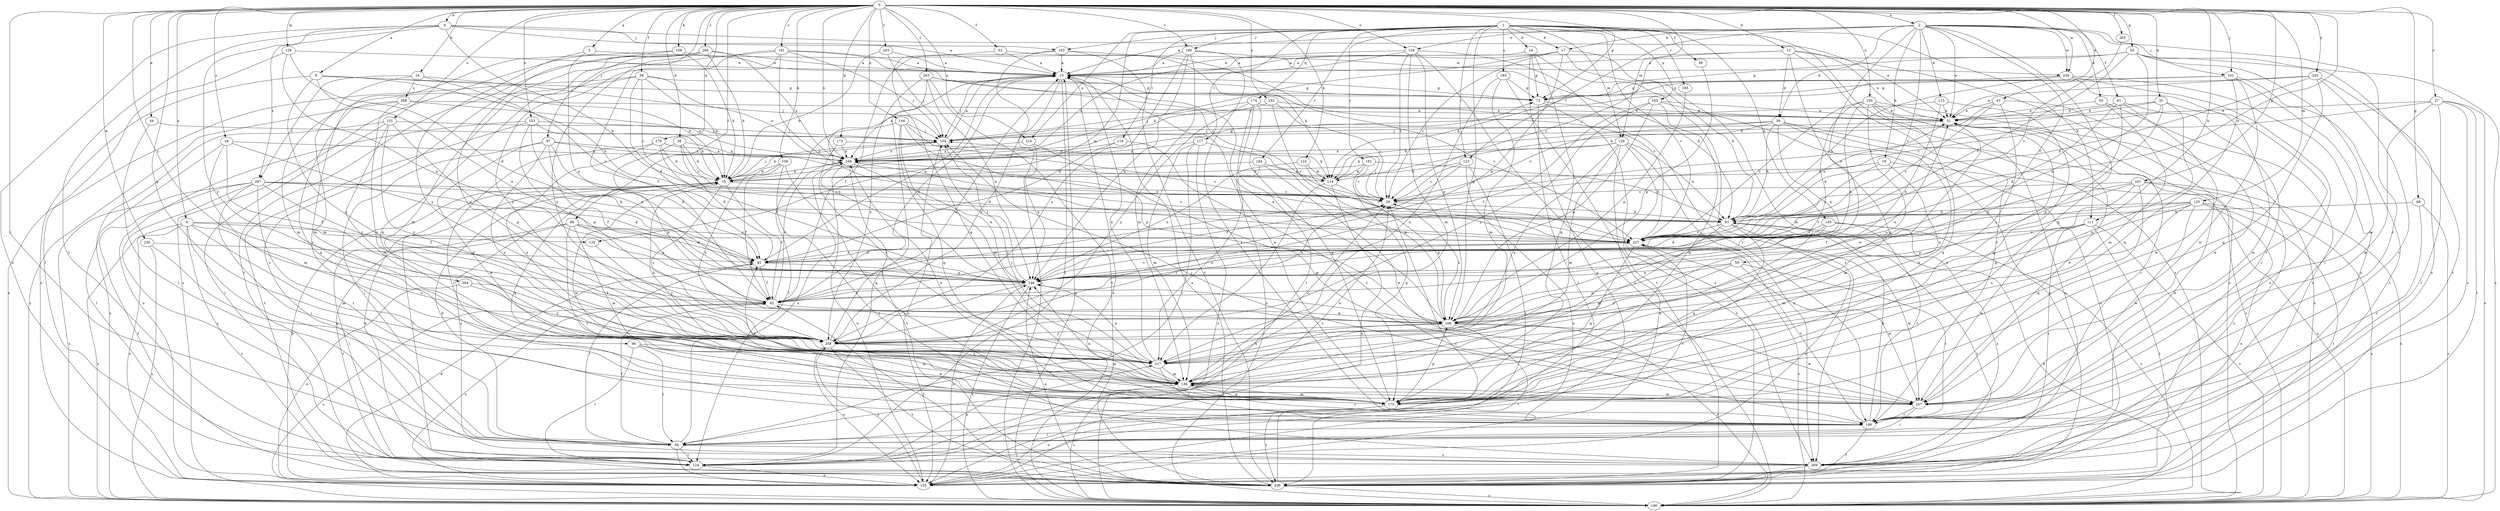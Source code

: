strict digraph  {
0;
1;
2;
4;
5;
8;
9;
10;
13;
14;
16;
17;
18;
19;
27;
28;
29;
35;
38;
39;
40;
43;
44;
50;
51;
53;
56;
58;
59;
61;
62;
65;
66;
68;
72;
83;
86;
94;
97;
101;
103;
104;
108;
109;
110;
111;
113;
114;
116;
117;
123;
124;
125;
126;
129;
132;
136;
144;
145;
146;
150;
151;
153;
154;
155;
161;
165;
166;
170;
173;
174;
175;
180;
181;
184;
185;
186;
191;
193;
196;
203;
205;
206;
216;
217;
227;
235;
236;
237;
248;
252;
255;
258;
263;
264;
266;
267;
268;
269;
0 -> 2  [label=a];
0 -> 4  [label=a];
0 -> 5  [label=a];
0 -> 8  [label=a];
0 -> 9  [label=a];
0 -> 13  [label=b];
0 -> 14  [label=b];
0 -> 27  [label=c];
0 -> 28  [label=c];
0 -> 35  [label=d];
0 -> 38  [label=d];
0 -> 43  [label=e];
0 -> 44  [label=e];
0 -> 53  [label=f];
0 -> 56  [label=f];
0 -> 65  [label=g];
0 -> 66  [label=g];
0 -> 68  [label=g];
0 -> 72  [label=g];
0 -> 83  [label=h];
0 -> 86  [label=i];
0 -> 94  [label=i];
0 -> 97  [label=j];
0 -> 101  [label=j];
0 -> 108  [label=k];
0 -> 109  [label=k];
0 -> 110  [label=k];
0 -> 111  [label=k];
0 -> 125  [label=m];
0 -> 126  [label=m];
0 -> 129  [label=m];
0 -> 144  [label=n];
0 -> 150  [label=o];
0 -> 151  [label=o];
0 -> 153  [label=o];
0 -> 154  [label=o];
0 -> 161  [label=p];
0 -> 170  [label=q];
0 -> 173  [label=q];
0 -> 180  [label=r];
0 -> 191  [label=s];
0 -> 203  [label=t];
0 -> 205  [label=t];
0 -> 216  [label=u];
0 -> 235  [label=w];
0 -> 236  [label=w];
0 -> 248  [label=x];
0 -> 252  [label=y];
0 -> 255  [label=y];
0 -> 263  [label=z];
0 -> 264  [label=z];
0 -> 266  [label=z];
1 -> 16  [label=b];
1 -> 17  [label=b];
1 -> 58  [label=f];
1 -> 111  [label=k];
1 -> 116  [label=l];
1 -> 117  [label=l];
1 -> 123  [label=l];
1 -> 129  [label=m];
1 -> 132  [label=m];
1 -> 145  [label=n];
1 -> 165  [label=p];
1 -> 166  [label=p];
1 -> 174  [label=q];
1 -> 180  [label=r];
1 -> 181  [label=r];
1 -> 184  [label=r];
1 -> 185  [label=r];
1 -> 193  [label=s];
1 -> 196  [label=s];
1 -> 216  [label=u];
1 -> 227  [label=v];
2 -> 10  [label=a];
2 -> 17  [label=b];
2 -> 18  [label=b];
2 -> 39  [label=d];
2 -> 50  [label=e];
2 -> 51  [label=e];
2 -> 59  [label=f];
2 -> 61  [label=f];
2 -> 101  [label=j];
2 -> 103  [label=j];
2 -> 113  [label=k];
2 -> 123  [label=l];
2 -> 146  [label=n];
2 -> 154  [label=o];
2 -> 175  [label=q];
2 -> 186  [label=r];
2 -> 227  [label=v];
2 -> 236  [label=w];
4 -> 94  [label=i];
4 -> 132  [label=m];
4 -> 136  [label=m];
4 -> 155  [label=o];
4 -> 196  [label=s];
4 -> 206  [label=t];
4 -> 217  [label=u];
4 -> 227  [label=v];
5 -> 146  [label=n];
5 -> 236  [label=w];
5 -> 258  [label=y];
8 -> 10  [label=a];
8 -> 51  [label=e];
8 -> 83  [label=h];
8 -> 103  [label=j];
8 -> 124  [label=l];
8 -> 155  [label=o];
8 -> 258  [label=y];
8 -> 267  [label=z];
9 -> 19  [label=b];
9 -> 72  [label=g];
9 -> 83  [label=h];
9 -> 146  [label=n];
9 -> 155  [label=o];
9 -> 258  [label=y];
10 -> 72  [label=g];
10 -> 104  [label=j];
10 -> 124  [label=l];
10 -> 196  [label=s];
10 -> 248  [label=x];
10 -> 258  [label=y];
13 -> 10  [label=a];
13 -> 29  [label=c];
13 -> 39  [label=d];
13 -> 51  [label=e];
13 -> 175  [label=q];
13 -> 186  [label=r];
13 -> 196  [label=s];
14 -> 104  [label=j];
14 -> 136  [label=m];
14 -> 227  [label=v];
14 -> 267  [label=z];
14 -> 268  [label=z];
16 -> 10  [label=a];
16 -> 72  [label=g];
16 -> 155  [label=o];
16 -> 175  [label=q];
16 -> 269  [label=z];
17 -> 10  [label=a];
17 -> 19  [label=b];
17 -> 29  [label=c];
17 -> 83  [label=h];
17 -> 136  [label=m];
17 -> 146  [label=n];
18 -> 19  [label=b];
18 -> 136  [label=m];
18 -> 196  [label=s];
18 -> 227  [label=v];
19 -> 29  [label=c];
19 -> 62  [label=f];
19 -> 104  [label=j];
19 -> 124  [label=l];
19 -> 175  [label=q];
19 -> 237  [label=w];
19 -> 258  [label=y];
19 -> 269  [label=z];
27 -> 29  [label=c];
27 -> 51  [label=e];
27 -> 124  [label=l];
27 -> 196  [label=s];
27 -> 206  [label=t];
27 -> 237  [label=w];
27 -> 269  [label=z];
28 -> 62  [label=f];
28 -> 124  [label=l];
28 -> 136  [label=m];
28 -> 146  [label=n];
28 -> 248  [label=x];
29 -> 83  [label=h];
29 -> 104  [label=j];
35 -> 29  [label=c];
35 -> 51  [label=e];
35 -> 114  [label=k];
35 -> 166  [label=p];
35 -> 217  [label=u];
35 -> 237  [label=w];
38 -> 19  [label=b];
38 -> 29  [label=c];
38 -> 40  [label=d];
38 -> 166  [label=p];
38 -> 248  [label=x];
39 -> 29  [label=c];
39 -> 83  [label=h];
39 -> 104  [label=j];
39 -> 114  [label=k];
39 -> 146  [label=n];
39 -> 155  [label=o];
39 -> 175  [label=q];
39 -> 196  [label=s];
40 -> 10  [label=a];
40 -> 62  [label=f];
40 -> 94  [label=i];
40 -> 146  [label=n];
40 -> 227  [label=v];
43 -> 51  [label=e];
43 -> 227  [label=v];
43 -> 237  [label=w];
43 -> 248  [label=x];
43 -> 258  [label=y];
44 -> 94  [label=i];
44 -> 104  [label=j];
50 -> 51  [label=e];
50 -> 136  [label=m];
50 -> 269  [label=z];
51 -> 104  [label=j];
51 -> 186  [label=r];
53 -> 10  [label=a];
53 -> 114  [label=k];
53 -> 175  [label=q];
56 -> 19  [label=b];
56 -> 29  [label=c];
56 -> 40  [label=d];
56 -> 72  [label=g];
56 -> 136  [label=m];
56 -> 196  [label=s];
56 -> 248  [label=x];
58 -> 166  [label=p];
59 -> 146  [label=n];
59 -> 166  [label=p];
59 -> 186  [label=r];
59 -> 237  [label=w];
59 -> 258  [label=y];
61 -> 40  [label=d];
61 -> 51  [label=e];
61 -> 166  [label=p];
61 -> 186  [label=r];
61 -> 237  [label=w];
62 -> 10  [label=a];
62 -> 29  [label=c];
62 -> 155  [label=o];
62 -> 166  [label=p];
62 -> 196  [label=s];
62 -> 248  [label=x];
65 -> 10  [label=a];
65 -> 72  [label=g];
65 -> 146  [label=n];
65 -> 196  [label=s];
65 -> 206  [label=t];
65 -> 227  [label=v];
65 -> 237  [label=w];
66 -> 94  [label=i];
66 -> 124  [label=l];
66 -> 136  [label=m];
66 -> 217  [label=u];
66 -> 237  [label=w];
68 -> 83  [label=h];
68 -> 186  [label=r];
68 -> 196  [label=s];
72 -> 51  [label=e];
72 -> 124  [label=l];
72 -> 269  [label=z];
83 -> 51  [label=e];
83 -> 136  [label=m];
83 -> 155  [label=o];
83 -> 175  [label=q];
83 -> 206  [label=t];
83 -> 227  [label=v];
83 -> 248  [label=x];
86 -> 40  [label=d];
86 -> 124  [label=l];
86 -> 136  [label=m];
86 -> 146  [label=n];
86 -> 186  [label=r];
86 -> 206  [label=t];
86 -> 227  [label=v];
94 -> 19  [label=b];
94 -> 29  [label=c];
94 -> 62  [label=f];
94 -> 124  [label=l];
94 -> 155  [label=o];
94 -> 227  [label=v];
94 -> 248  [label=x];
94 -> 269  [label=z];
97 -> 40  [label=d];
97 -> 62  [label=f];
97 -> 94  [label=i];
97 -> 114  [label=k];
97 -> 217  [label=u];
97 -> 237  [label=w];
97 -> 248  [label=x];
101 -> 72  [label=g];
101 -> 94  [label=i];
101 -> 104  [label=j];
101 -> 175  [label=q];
101 -> 206  [label=t];
101 -> 237  [label=w];
103 -> 10  [label=a];
103 -> 62  [label=f];
103 -> 196  [label=s];
103 -> 206  [label=t];
103 -> 227  [label=v];
104 -> 10  [label=a];
104 -> 19  [label=b];
104 -> 155  [label=o];
104 -> 248  [label=x];
108 -> 10  [label=a];
108 -> 19  [label=b];
108 -> 186  [label=r];
108 -> 258  [label=y];
109 -> 19  [label=b];
109 -> 62  [label=f];
109 -> 175  [label=q];
109 -> 258  [label=y];
109 -> 269  [label=z];
110 -> 114  [label=k];
110 -> 146  [label=n];
110 -> 227  [label=v];
111 -> 94  [label=i];
111 -> 136  [label=m];
111 -> 196  [label=s];
111 -> 206  [label=t];
111 -> 227  [label=v];
111 -> 237  [label=w];
113 -> 51  [label=e];
113 -> 104  [label=j];
113 -> 146  [label=n];
113 -> 175  [label=q];
114 -> 155  [label=o];
114 -> 166  [label=p];
114 -> 217  [label=u];
116 -> 40  [label=d];
116 -> 186  [label=r];
116 -> 248  [label=x];
117 -> 94  [label=i];
117 -> 136  [label=m];
117 -> 166  [label=p];
117 -> 196  [label=s];
117 -> 248  [label=x];
123 -> 19  [label=b];
123 -> 29  [label=c];
123 -> 62  [label=f];
123 -> 124  [label=l];
123 -> 155  [label=o];
124 -> 19  [label=b];
124 -> 155  [label=o];
124 -> 217  [label=u];
125 -> 83  [label=h];
125 -> 146  [label=n];
125 -> 155  [label=o];
125 -> 166  [label=p];
125 -> 196  [label=s];
125 -> 206  [label=t];
125 -> 217  [label=u];
125 -> 227  [label=v];
125 -> 237  [label=w];
126 -> 10  [label=a];
126 -> 40  [label=d];
126 -> 124  [label=l];
126 -> 146  [label=n];
129 -> 83  [label=h];
129 -> 114  [label=k];
129 -> 136  [label=m];
129 -> 155  [label=o];
129 -> 206  [label=t];
129 -> 217  [label=u];
129 -> 248  [label=x];
129 -> 269  [label=z];
132 -> 258  [label=y];
136 -> 29  [label=c];
136 -> 104  [label=j];
136 -> 175  [label=q];
136 -> 186  [label=r];
136 -> 196  [label=s];
136 -> 237  [label=w];
144 -> 104  [label=j];
144 -> 124  [label=l];
144 -> 136  [label=m];
144 -> 166  [label=p];
144 -> 175  [label=q];
144 -> 227  [label=v];
145 -> 40  [label=d];
145 -> 146  [label=n];
145 -> 186  [label=r];
145 -> 196  [label=s];
145 -> 227  [label=v];
145 -> 269  [label=z];
146 -> 62  [label=f];
146 -> 104  [label=j];
146 -> 196  [label=s];
146 -> 227  [label=v];
146 -> 258  [label=y];
150 -> 40  [label=d];
150 -> 51  [label=e];
150 -> 146  [label=n];
150 -> 155  [label=o];
150 -> 175  [label=q];
150 -> 196  [label=s];
150 -> 217  [label=u];
150 -> 227  [label=v];
151 -> 104  [label=j];
151 -> 124  [label=l];
151 -> 136  [label=m];
151 -> 166  [label=p];
151 -> 196  [label=s];
151 -> 258  [label=y];
153 -> 19  [label=b];
153 -> 104  [label=j];
153 -> 146  [label=n];
153 -> 155  [label=o];
153 -> 166  [label=p];
153 -> 206  [label=t];
154 -> 10  [label=a];
154 -> 29  [label=c];
154 -> 136  [label=m];
154 -> 166  [label=p];
154 -> 186  [label=r];
154 -> 196  [label=s];
154 -> 248  [label=x];
155 -> 19  [label=b];
155 -> 40  [label=d];
155 -> 146  [label=n];
155 -> 258  [label=y];
161 -> 29  [label=c];
161 -> 62  [label=f];
161 -> 166  [label=p];
161 -> 175  [label=q];
161 -> 196  [label=s];
161 -> 227  [label=v];
161 -> 269  [label=z];
165 -> 51  [label=e];
165 -> 62  [label=f];
165 -> 166  [label=p];
165 -> 175  [label=q];
165 -> 206  [label=t];
165 -> 258  [label=y];
166 -> 10  [label=a];
166 -> 29  [label=c];
166 -> 51  [label=e];
166 -> 146  [label=n];
166 -> 196  [label=s];
166 -> 206  [label=t];
166 -> 217  [label=u];
166 -> 237  [label=w];
166 -> 258  [label=y];
170 -> 19  [label=b];
170 -> 146  [label=n];
170 -> 186  [label=r];
170 -> 217  [label=u];
170 -> 248  [label=x];
173 -> 114  [label=k];
173 -> 217  [label=u];
173 -> 248  [label=x];
174 -> 51  [label=e];
174 -> 104  [label=j];
174 -> 124  [label=l];
174 -> 175  [label=q];
174 -> 196  [label=s];
174 -> 258  [label=y];
175 -> 10  [label=a];
175 -> 40  [label=d];
175 -> 51  [label=e];
175 -> 136  [label=m];
175 -> 146  [label=n];
175 -> 155  [label=o];
175 -> 166  [label=p];
175 -> 206  [label=t];
175 -> 248  [label=x];
180 -> 10  [label=a];
180 -> 83  [label=h];
180 -> 136  [label=m];
180 -> 146  [label=n];
180 -> 186  [label=r];
180 -> 258  [label=y];
181 -> 19  [label=b];
181 -> 29  [label=c];
181 -> 83  [label=h];
181 -> 114  [label=k];
181 -> 175  [label=q];
184 -> 19  [label=b];
184 -> 114  [label=k];
184 -> 217  [label=u];
184 -> 237  [label=w];
185 -> 166  [label=p];
186 -> 83  [label=h];
186 -> 94  [label=i];
186 -> 206  [label=t];
186 -> 227  [label=v];
191 -> 10  [label=a];
191 -> 29  [label=c];
191 -> 62  [label=f];
191 -> 104  [label=j];
191 -> 175  [label=q];
191 -> 227  [label=v];
191 -> 258  [label=y];
193 -> 72  [label=g];
193 -> 136  [label=m];
193 -> 206  [label=t];
193 -> 217  [label=u];
196 -> 10  [label=a];
196 -> 83  [label=h];
196 -> 227  [label=v];
203 -> 10  [label=a];
203 -> 19  [label=b];
203 -> 104  [label=j];
205 -> 227  [label=v];
206 -> 10  [label=a];
206 -> 29  [label=c];
206 -> 62  [label=f];
206 -> 146  [label=n];
206 -> 196  [label=s];
216 -> 146  [label=n];
216 -> 237  [label=w];
216 -> 248  [label=x];
217 -> 10  [label=a];
217 -> 19  [label=b];
217 -> 51  [label=e];
217 -> 136  [label=m];
217 -> 146  [label=n];
217 -> 186  [label=r];
227 -> 40  [label=d];
227 -> 175  [label=q];
227 -> 237  [label=w];
235 -> 40  [label=d];
235 -> 175  [label=q];
235 -> 196  [label=s];
236 -> 72  [label=g];
236 -> 83  [label=h];
236 -> 114  [label=k];
236 -> 155  [label=o];
236 -> 186  [label=r];
236 -> 269  [label=z];
237 -> 51  [label=e];
237 -> 94  [label=i];
237 -> 104  [label=j];
237 -> 186  [label=r];
248 -> 19  [label=b];
248 -> 72  [label=g];
248 -> 146  [label=n];
248 -> 155  [label=o];
248 -> 206  [label=t];
248 -> 227  [label=v];
252 -> 29  [label=c];
252 -> 51  [label=e];
252 -> 146  [label=n];
252 -> 227  [label=v];
255 -> 51  [label=e];
255 -> 72  [label=g];
255 -> 83  [label=h];
255 -> 175  [label=q];
255 -> 186  [label=r];
255 -> 269  [label=z];
258 -> 10  [label=a];
258 -> 29  [label=c];
258 -> 136  [label=m];
258 -> 155  [label=o];
258 -> 206  [label=t];
258 -> 217  [label=u];
263 -> 72  [label=g];
263 -> 124  [label=l];
263 -> 146  [label=n];
263 -> 206  [label=t];
263 -> 227  [label=v];
263 -> 258  [label=y];
264 -> 62  [label=f];
264 -> 155  [label=o];
264 -> 258  [label=y];
266 -> 10  [label=a];
266 -> 19  [label=b];
266 -> 136  [label=m];
266 -> 196  [label=s];
266 -> 206  [label=t];
266 -> 248  [label=x];
266 -> 258  [label=y];
266 -> 269  [label=z];
267 -> 29  [label=c];
267 -> 40  [label=d];
267 -> 62  [label=f];
267 -> 83  [label=h];
267 -> 94  [label=i];
267 -> 186  [label=r];
267 -> 196  [label=s];
267 -> 206  [label=t];
267 -> 269  [label=z];
268 -> 51  [label=e];
268 -> 175  [label=q];
268 -> 196  [label=s];
268 -> 217  [label=u];
268 -> 248  [label=x];
269 -> 51  [label=e];
269 -> 206  [label=t];
}

